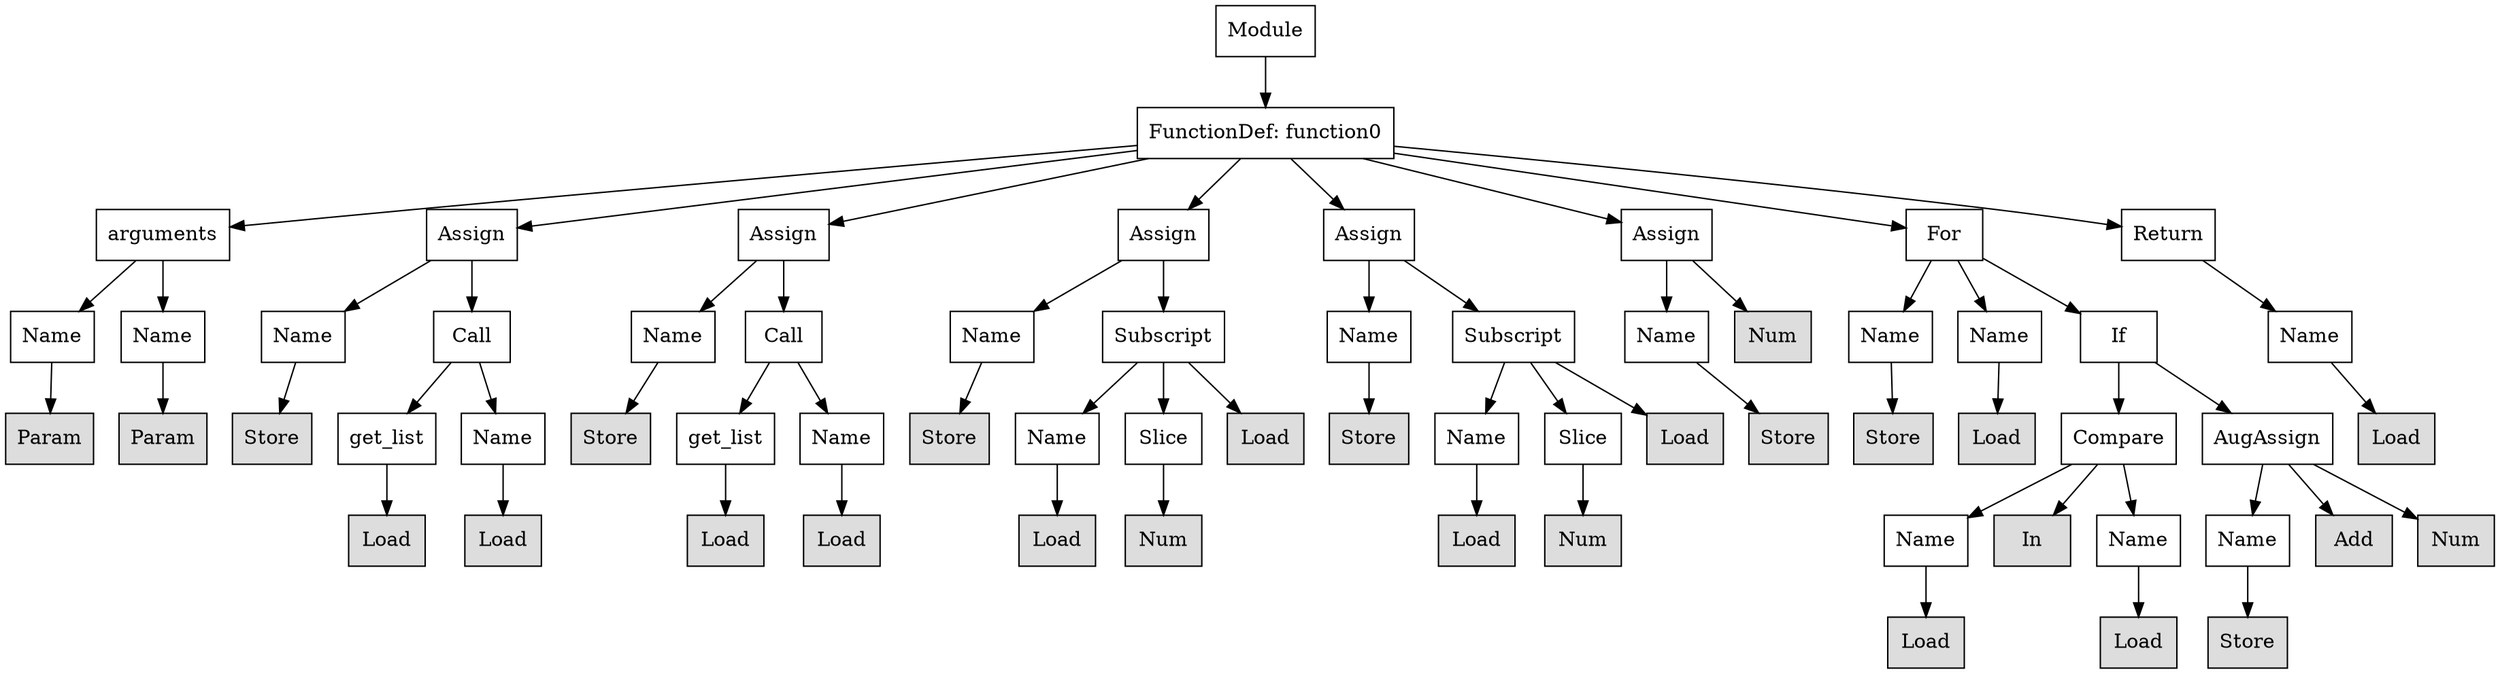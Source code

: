 digraph G {
n0 [shape=rect, label="Module"];
n1 [shape=rect, label="FunctionDef: function0"];
n2 [shape=rect, label="arguments"];
n3 [shape=rect, label="Assign"];
n4 [shape=rect, label="Assign"];
n5 [shape=rect, label="Assign"];
n6 [shape=rect, label="Assign"];
n7 [shape=rect, label="Assign"];
n8 [shape=rect, label="For"];
n9 [shape=rect, label="Return"];
n10 [shape=rect, label="Name"];
n11 [shape=rect, label="Name"];
n12 [shape=rect, label="Name"];
n13 [shape=rect, label="Call"];
n14 [shape=rect, label="Name"];
n15 [shape=rect, label="Call"];
n16 [shape=rect, label="Name"];
n17 [shape=rect, label="Subscript"];
n18 [shape=rect, label="Name"];
n19 [shape=rect, label="Subscript"];
n20 [shape=rect, label="Name"];
n21 [shape=rect, label="Num" style="filled" fillcolor="#dddddd"];
n22 [shape=rect, label="Name"];
n23 [shape=rect, label="Name"];
n24 [shape=rect, label="If"];
n25 [shape=rect, label="Name"];
n26 [shape=rect, label="Param" style="filled" fillcolor="#dddddd"];
n27 [shape=rect, label="Param" style="filled" fillcolor="#dddddd"];
n28 [shape=rect, label="Store" style="filled" fillcolor="#dddddd"];
n29 [shape=rect, label="get_list"];
n30 [shape=rect, label="Name"];
n31 [shape=rect, label="Store" style="filled" fillcolor="#dddddd"];
n32 [shape=rect, label="get_list"];
n33 [shape=rect, label="Name"];
n34 [shape=rect, label="Store" style="filled" fillcolor="#dddddd"];
n35 [shape=rect, label="Name"];
n36 [shape=rect, label="Slice"];
n37 [shape=rect, label="Load" style="filled" fillcolor="#dddddd"];
n38 [shape=rect, label="Store" style="filled" fillcolor="#dddddd"];
n39 [shape=rect, label="Name"];
n40 [shape=rect, label="Slice"];
n41 [shape=rect, label="Load" style="filled" fillcolor="#dddddd"];
n42 [shape=rect, label="Store" style="filled" fillcolor="#dddddd"];
n43 [shape=rect, label="Store" style="filled" fillcolor="#dddddd"];
n44 [shape=rect, label="Load" style="filled" fillcolor="#dddddd"];
n45 [shape=rect, label="Compare"];
n46 [shape=rect, label="AugAssign"];
n47 [shape=rect, label="Load" style="filled" fillcolor="#dddddd"];
n48 [shape=rect, label="Load" style="filled" fillcolor="#dddddd"];
n49 [shape=rect, label="Load" style="filled" fillcolor="#dddddd"];
n50 [shape=rect, label="Load" style="filled" fillcolor="#dddddd"];
n51 [shape=rect, label="Load" style="filled" fillcolor="#dddddd"];
n52 [shape=rect, label="Load" style="filled" fillcolor="#dddddd"];
n53 [shape=rect, label="Num" style="filled" fillcolor="#dddddd"];
n54 [shape=rect, label="Load" style="filled" fillcolor="#dddddd"];
n55 [shape=rect, label="Num" style="filled" fillcolor="#dddddd"];
n56 [shape=rect, label="Name"];
n57 [shape=rect, label="In" style="filled" fillcolor="#dddddd"];
n58 [shape=rect, label="Name"];
n59 [shape=rect, label="Name"];
n60 [shape=rect, label="Add" style="filled" fillcolor="#dddddd"];
n61 [shape=rect, label="Num" style="filled" fillcolor="#dddddd"];
n62 [shape=rect, label="Load" style="filled" fillcolor="#dddddd"];
n63 [shape=rect, label="Load" style="filled" fillcolor="#dddddd"];
n64 [shape=rect, label="Store" style="filled" fillcolor="#dddddd"];
n0 -> n1;
n1 -> n2;
n1 -> n3;
n1 -> n4;
n1 -> n5;
n1 -> n6;
n1 -> n7;
n1 -> n8;
n1 -> n9;
n2 -> n10;
n2 -> n11;
n3 -> n12;
n3 -> n13;
n4 -> n14;
n4 -> n15;
n5 -> n16;
n5 -> n17;
n6 -> n18;
n6 -> n19;
n7 -> n20;
n7 -> n21;
n8 -> n22;
n8 -> n23;
n8 -> n24;
n9 -> n25;
n10 -> n26;
n11 -> n27;
n12 -> n28;
n13 -> n29;
n13 -> n30;
n14 -> n31;
n15 -> n32;
n15 -> n33;
n16 -> n34;
n17 -> n35;
n17 -> n36;
n17 -> n37;
n18 -> n38;
n19 -> n39;
n19 -> n40;
n19 -> n41;
n20 -> n42;
n22 -> n43;
n23 -> n44;
n24 -> n45;
n24 -> n46;
n25 -> n47;
n29 -> n48;
n30 -> n49;
n32 -> n50;
n33 -> n51;
n35 -> n52;
n36 -> n53;
n39 -> n54;
n40 -> n55;
n45 -> n56;
n45 -> n57;
n45 -> n58;
n46 -> n59;
n46 -> n60;
n46 -> n61;
n56 -> n62;
n58 -> n63;
n59 -> n64;
}
